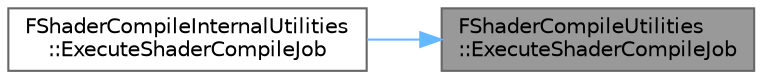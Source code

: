 digraph "FShaderCompileUtilities::ExecuteShaderCompileJob"
{
 // INTERACTIVE_SVG=YES
 // LATEX_PDF_SIZE
  bgcolor="transparent";
  edge [fontname=Helvetica,fontsize=10,labelfontname=Helvetica,labelfontsize=10];
  node [fontname=Helvetica,fontsize=10,shape=box,height=0.2,width=0.4];
  rankdir="RL";
  Node1 [id="Node000001",label="FShaderCompileUtilities\l::ExecuteShaderCompileJob",height=0.2,width=0.4,color="gray40", fillcolor="grey60", style="filled", fontcolor="black",tooltip="Execute the specified (single or pipeline) shader compile job."];
  Node1 -> Node2 [id="edge1_Node000001_Node000002",dir="back",color="steelblue1",style="solid",tooltip=" "];
  Node2 [id="Node000002",label="FShaderCompileInternalUtilities\l::ExecuteShaderCompileJob",height=0.2,width=0.4,color="grey40", fillcolor="white", style="filled",URL="$d8/da9/classFShaderCompileInternalUtilities.html#ac4190b3f42017a9335df006a4c5e916a",tooltip="Execute the specified (single or pipeline) shader compile job."];
}
